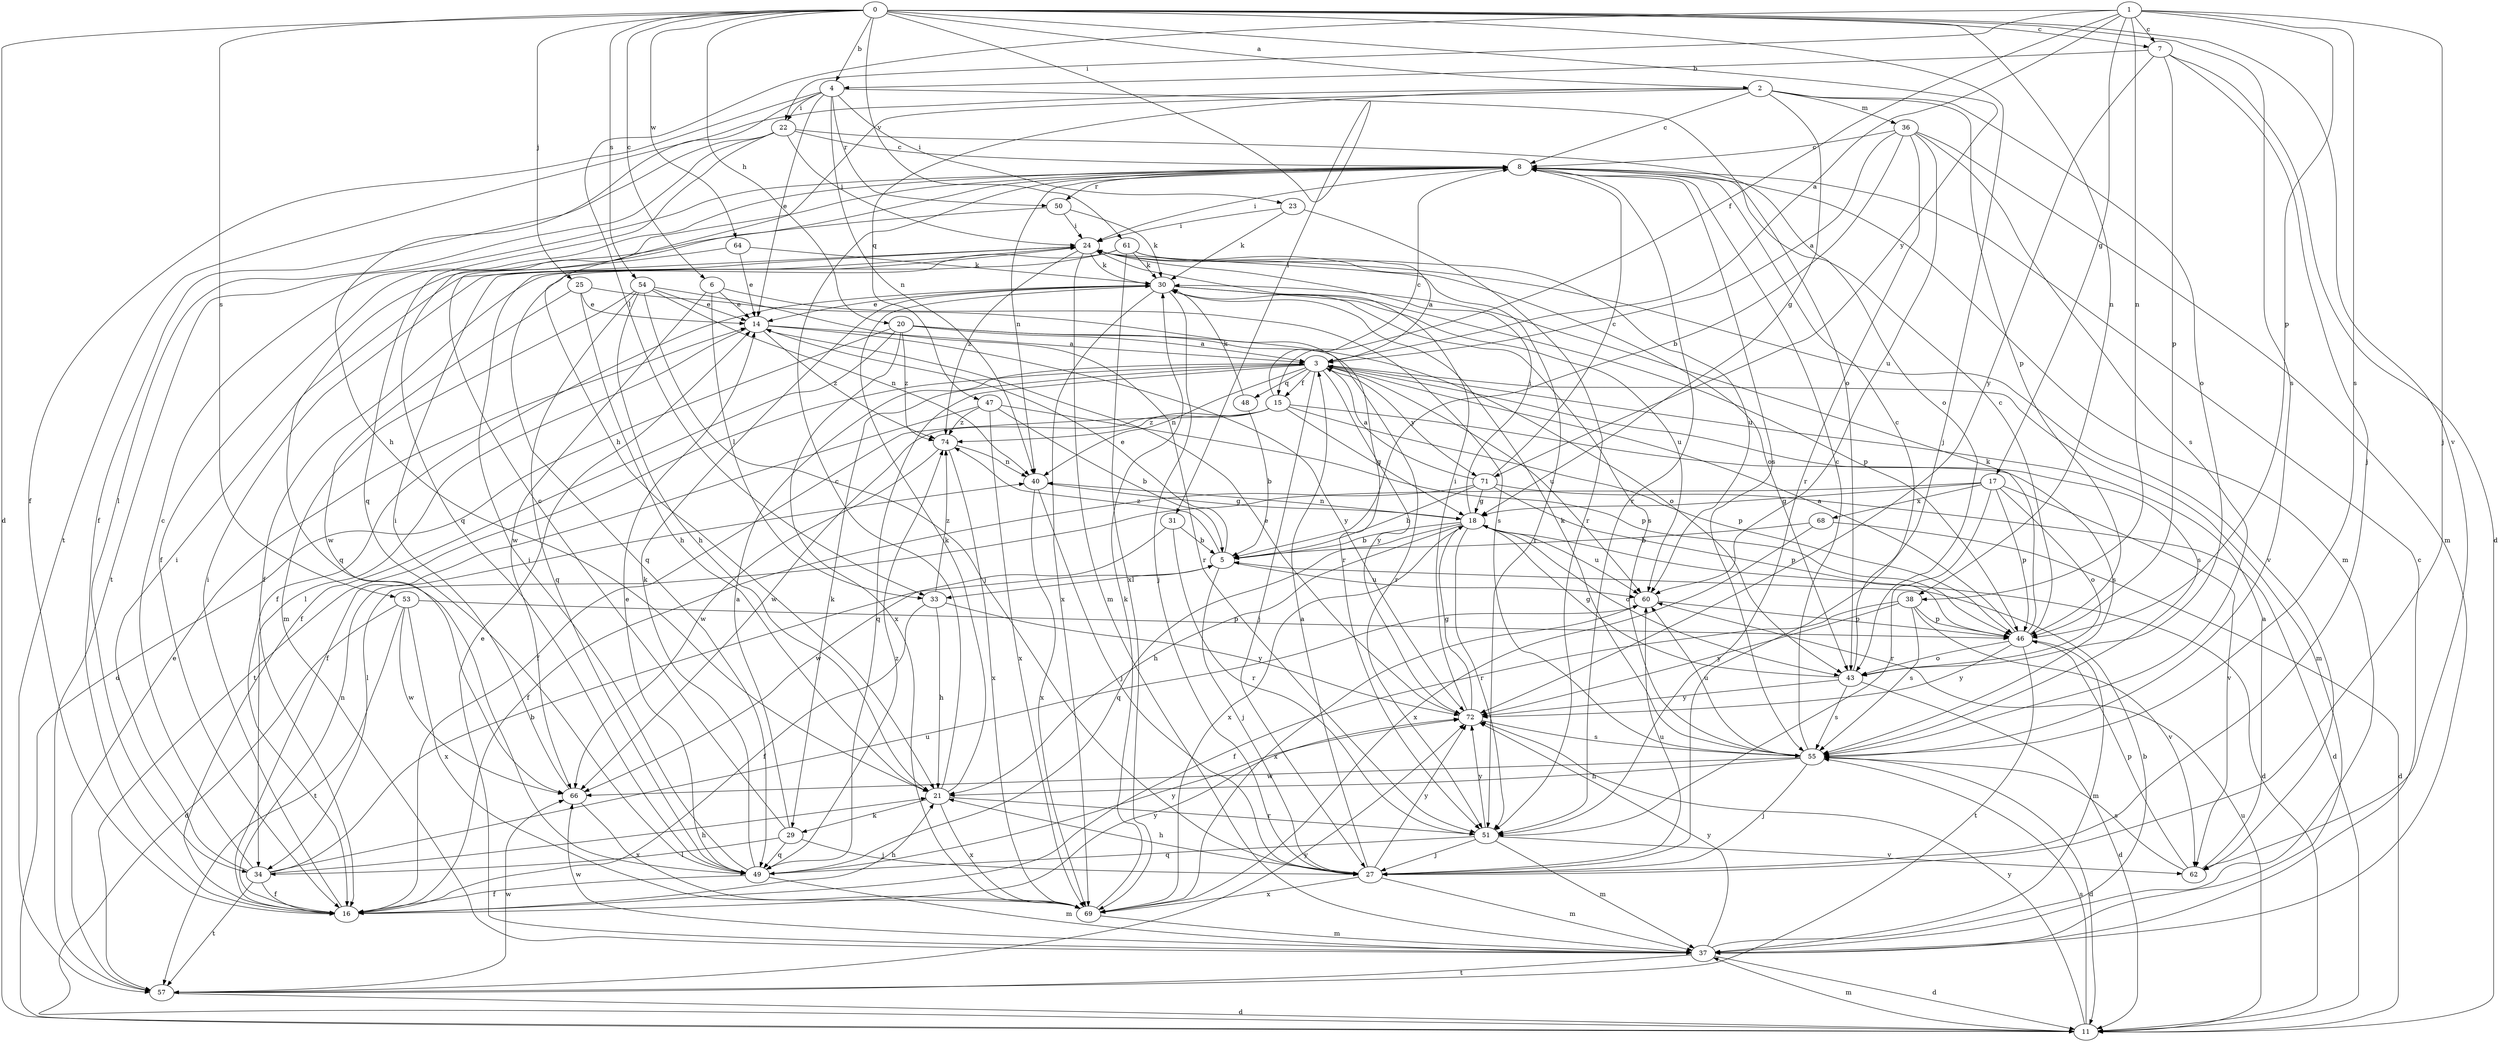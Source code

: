 strict digraph  {
0;
1;
2;
3;
4;
5;
6;
7;
8;
11;
14;
15;
16;
17;
18;
20;
21;
22;
23;
24;
25;
27;
29;
30;
31;
33;
34;
36;
37;
38;
40;
43;
46;
47;
48;
49;
50;
51;
53;
54;
55;
57;
60;
61;
62;
64;
66;
68;
69;
71;
72;
74;
0 -> 2  [label=a];
0 -> 4  [label=b];
0 -> 6  [label=c];
0 -> 7  [label=c];
0 -> 11  [label=d];
0 -> 20  [label=h];
0 -> 25  [label=j];
0 -> 27  [label=j];
0 -> 31  [label=l];
0 -> 38  [label=n];
0 -> 53  [label=s];
0 -> 54  [label=s];
0 -> 55  [label=s];
0 -> 61  [label=v];
0 -> 62  [label=v];
0 -> 64  [label=w];
0 -> 71  [label=y];
1 -> 3  [label=a];
1 -> 7  [label=c];
1 -> 15  [label=f];
1 -> 17  [label=g];
1 -> 22  [label=i];
1 -> 27  [label=j];
1 -> 33  [label=l];
1 -> 38  [label=n];
1 -> 46  [label=p];
1 -> 55  [label=s];
2 -> 8  [label=c];
2 -> 18  [label=g];
2 -> 21  [label=h];
2 -> 36  [label=m];
2 -> 43  [label=o];
2 -> 46  [label=p];
2 -> 47  [label=q];
2 -> 57  [label=t];
3 -> 15  [label=f];
3 -> 27  [label=j];
3 -> 29  [label=k];
3 -> 37  [label=m];
3 -> 40  [label=n];
3 -> 48  [label=q];
3 -> 49  [label=q];
3 -> 55  [label=s];
3 -> 57  [label=t];
3 -> 60  [label=u];
3 -> 71  [label=y];
3 -> 72  [label=y];
4 -> 14  [label=e];
4 -> 16  [label=f];
4 -> 21  [label=h];
4 -> 22  [label=i];
4 -> 23  [label=i];
4 -> 40  [label=n];
4 -> 43  [label=o];
4 -> 50  [label=r];
5 -> 14  [label=e];
5 -> 27  [label=j];
5 -> 33  [label=l];
5 -> 60  [label=u];
5 -> 74  [label=z];
6 -> 14  [label=e];
6 -> 33  [label=l];
6 -> 55  [label=s];
6 -> 66  [label=w];
7 -> 4  [label=b];
7 -> 11  [label=d];
7 -> 27  [label=j];
7 -> 46  [label=p];
7 -> 72  [label=y];
8 -> 24  [label=i];
8 -> 37  [label=m];
8 -> 40  [label=n];
8 -> 49  [label=q];
8 -> 50  [label=r];
8 -> 51  [label=r];
8 -> 55  [label=s];
8 -> 57  [label=t];
11 -> 37  [label=m];
11 -> 55  [label=s];
11 -> 60  [label=u];
11 -> 72  [label=y];
14 -> 3  [label=a];
14 -> 34  [label=l];
14 -> 72  [label=y];
14 -> 74  [label=z];
15 -> 8  [label=c];
15 -> 16  [label=f];
15 -> 18  [label=g];
15 -> 46  [label=p];
15 -> 55  [label=s];
15 -> 66  [label=w];
15 -> 74  [label=z];
16 -> 21  [label=h];
16 -> 24  [label=i];
16 -> 40  [label=n];
16 -> 72  [label=y];
17 -> 18  [label=g];
17 -> 34  [label=l];
17 -> 43  [label=o];
17 -> 46  [label=p];
17 -> 51  [label=r];
17 -> 62  [label=v];
17 -> 68  [label=x];
18 -> 5  [label=b];
18 -> 11  [label=d];
18 -> 21  [label=h];
18 -> 24  [label=i];
18 -> 40  [label=n];
18 -> 43  [label=o];
18 -> 49  [label=q];
18 -> 51  [label=r];
18 -> 60  [label=u];
18 -> 69  [label=x];
20 -> 3  [label=a];
20 -> 11  [label=d];
20 -> 16  [label=f];
20 -> 43  [label=o];
20 -> 51  [label=r];
20 -> 69  [label=x];
20 -> 74  [label=z];
21 -> 8  [label=c];
21 -> 29  [label=k];
21 -> 30  [label=k];
21 -> 51  [label=r];
21 -> 69  [label=x];
22 -> 8  [label=c];
22 -> 16  [label=f];
22 -> 24  [label=i];
22 -> 34  [label=l];
22 -> 43  [label=o];
22 -> 49  [label=q];
23 -> 24  [label=i];
23 -> 30  [label=k];
23 -> 51  [label=r];
24 -> 30  [label=k];
24 -> 37  [label=m];
24 -> 43  [label=o];
24 -> 51  [label=r];
24 -> 62  [label=v];
24 -> 74  [label=z];
25 -> 14  [label=e];
25 -> 21  [label=h];
25 -> 51  [label=r];
25 -> 66  [label=w];
27 -> 3  [label=a];
27 -> 21  [label=h];
27 -> 37  [label=m];
27 -> 60  [label=u];
27 -> 69  [label=x];
27 -> 72  [label=y];
29 -> 3  [label=a];
29 -> 8  [label=c];
29 -> 27  [label=j];
29 -> 34  [label=l];
29 -> 49  [label=q];
30 -> 14  [label=e];
30 -> 16  [label=f];
30 -> 27  [label=j];
30 -> 46  [label=p];
30 -> 55  [label=s];
30 -> 60  [label=u];
30 -> 69  [label=x];
31 -> 5  [label=b];
31 -> 51  [label=r];
31 -> 66  [label=w];
33 -> 16  [label=f];
33 -> 21  [label=h];
33 -> 72  [label=y];
33 -> 74  [label=z];
34 -> 5  [label=b];
34 -> 8  [label=c];
34 -> 16  [label=f];
34 -> 21  [label=h];
34 -> 24  [label=i];
34 -> 57  [label=t];
34 -> 60  [label=u];
36 -> 3  [label=a];
36 -> 5  [label=b];
36 -> 8  [label=c];
36 -> 37  [label=m];
36 -> 51  [label=r];
36 -> 55  [label=s];
36 -> 60  [label=u];
37 -> 5  [label=b];
37 -> 8  [label=c];
37 -> 11  [label=d];
37 -> 14  [label=e];
37 -> 57  [label=t];
37 -> 66  [label=w];
37 -> 72  [label=y];
38 -> 16  [label=f];
38 -> 46  [label=p];
38 -> 55  [label=s];
38 -> 62  [label=v];
38 -> 72  [label=y];
40 -> 18  [label=g];
40 -> 27  [label=j];
40 -> 69  [label=x];
43 -> 8  [label=c];
43 -> 11  [label=d];
43 -> 18  [label=g];
43 -> 55  [label=s];
43 -> 72  [label=y];
46 -> 3  [label=a];
46 -> 8  [label=c];
46 -> 30  [label=k];
46 -> 37  [label=m];
46 -> 43  [label=o];
46 -> 57  [label=t];
46 -> 72  [label=y];
47 -> 5  [label=b];
47 -> 16  [label=f];
47 -> 46  [label=p];
47 -> 69  [label=x];
47 -> 74  [label=z];
48 -> 5  [label=b];
48 -> 30  [label=k];
49 -> 14  [label=e];
49 -> 16  [label=f];
49 -> 24  [label=i];
49 -> 30  [label=k];
49 -> 37  [label=m];
49 -> 72  [label=y];
49 -> 74  [label=z];
50 -> 16  [label=f];
50 -> 24  [label=i];
50 -> 30  [label=k];
51 -> 27  [label=j];
51 -> 37  [label=m];
51 -> 49  [label=q];
51 -> 62  [label=v];
51 -> 72  [label=y];
53 -> 11  [label=d];
53 -> 46  [label=p];
53 -> 57  [label=t];
53 -> 66  [label=w];
53 -> 69  [label=x];
54 -> 14  [label=e];
54 -> 21  [label=h];
54 -> 27  [label=j];
54 -> 37  [label=m];
54 -> 40  [label=n];
54 -> 49  [label=q];
54 -> 51  [label=r];
55 -> 8  [label=c];
55 -> 11  [label=d];
55 -> 21  [label=h];
55 -> 27  [label=j];
55 -> 30  [label=k];
55 -> 60  [label=u];
55 -> 66  [label=w];
57 -> 11  [label=d];
57 -> 14  [label=e];
57 -> 66  [label=w];
57 -> 72  [label=y];
60 -> 46  [label=p];
60 -> 69  [label=x];
61 -> 3  [label=a];
61 -> 16  [label=f];
61 -> 30  [label=k];
61 -> 49  [label=q];
61 -> 60  [label=u];
61 -> 69  [label=x];
62 -> 3  [label=a];
62 -> 46  [label=p];
62 -> 55  [label=s];
64 -> 14  [label=e];
64 -> 30  [label=k];
64 -> 49  [label=q];
66 -> 24  [label=i];
66 -> 69  [label=x];
68 -> 5  [label=b];
68 -> 11  [label=d];
68 -> 69  [label=x];
69 -> 30  [label=k];
69 -> 37  [label=m];
71 -> 3  [label=a];
71 -> 5  [label=b];
71 -> 8  [label=c];
71 -> 11  [label=d];
71 -> 16  [label=f];
71 -> 18  [label=g];
71 -> 46  [label=p];
72 -> 14  [label=e];
72 -> 18  [label=g];
72 -> 24  [label=i];
72 -> 55  [label=s];
74 -> 40  [label=n];
74 -> 66  [label=w];
74 -> 69  [label=x];
}
